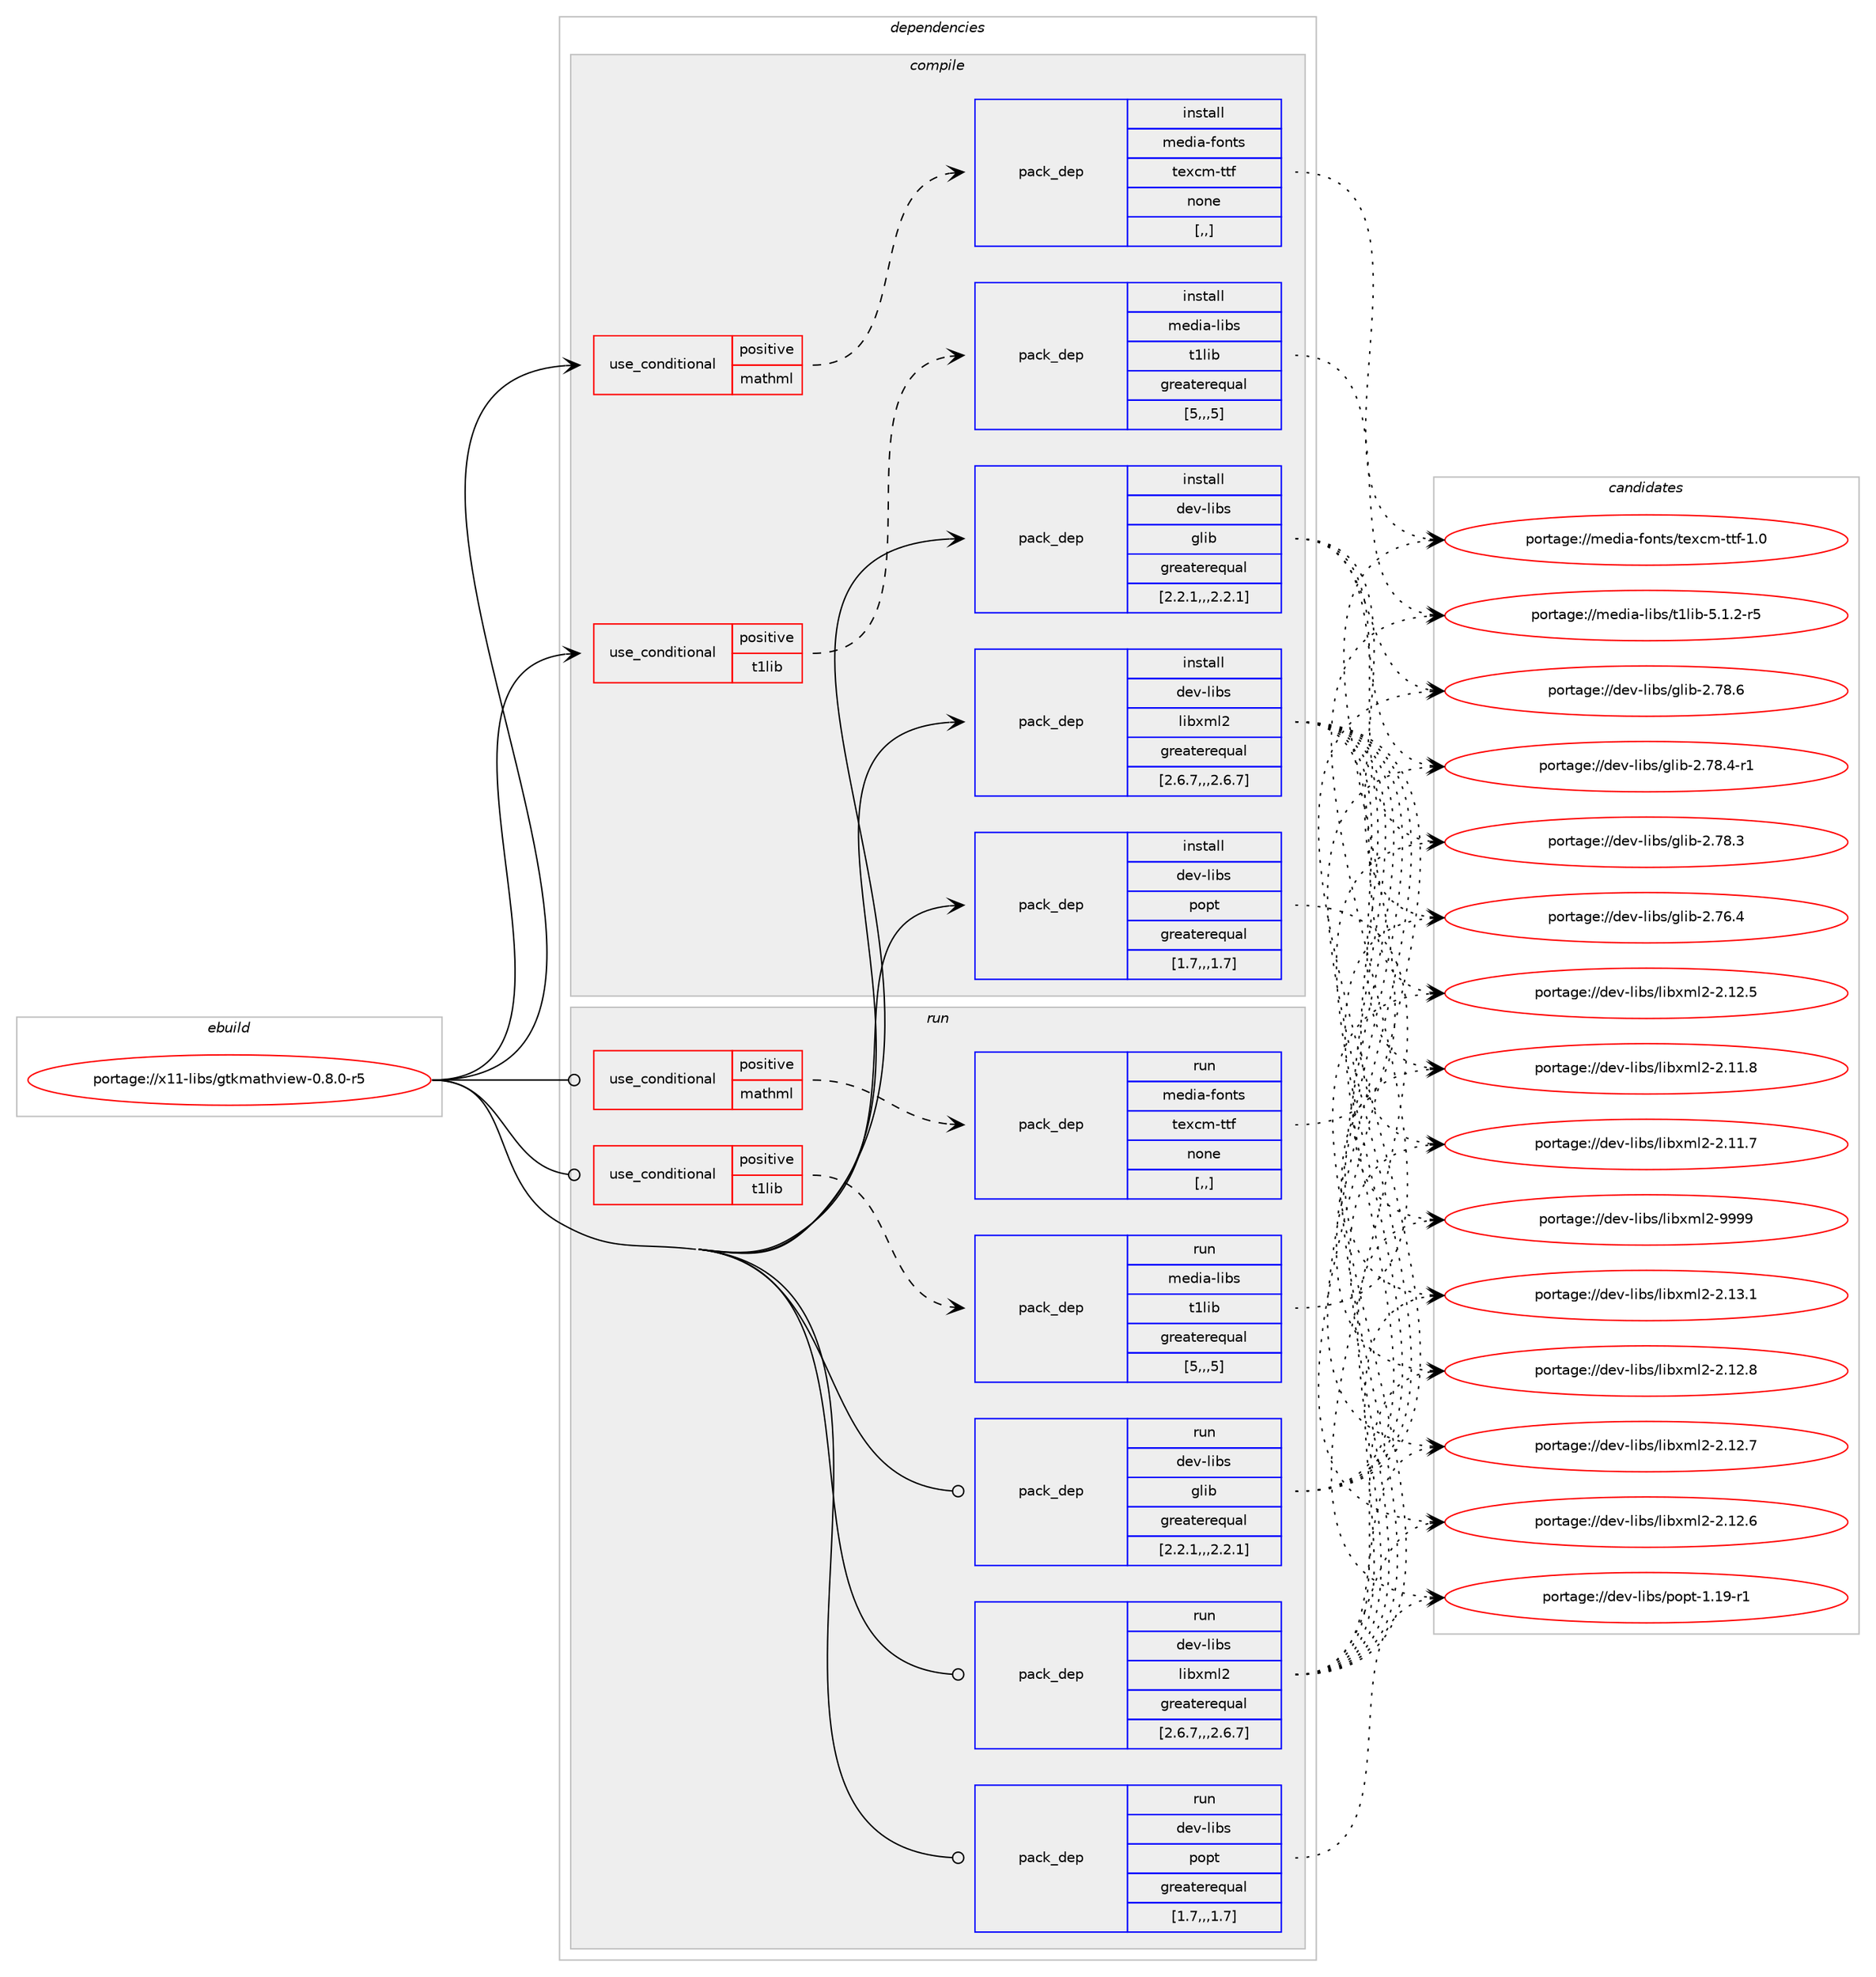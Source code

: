 digraph prolog {

# *************
# Graph options
# *************

newrank=true;
concentrate=true;
compound=true;
graph [rankdir=LR,fontname=Helvetica,fontsize=10,ranksep=1.5];#, ranksep=2.5, nodesep=0.2];
edge  [arrowhead=vee];
node  [fontname=Helvetica,fontsize=10];

# **********
# The ebuild
# **********

subgraph cluster_leftcol {
color=gray;
label=<<i>ebuild</i>>;
id [label="portage://x11-libs/gtkmathview-0.8.0-r5", color=red, width=4, href="../x11-libs/gtkmathview-0.8.0-r5.svg"];
}

# ****************
# The dependencies
# ****************

subgraph cluster_midcol {
color=gray;
label=<<i>dependencies</i>>;
subgraph cluster_compile {
fillcolor="#eeeeee";
style=filled;
label=<<i>compile</i>>;
subgraph cond121815 {
dependency458206 [label=<<TABLE BORDER="0" CELLBORDER="1" CELLSPACING="0" CELLPADDING="4"><TR><TD ROWSPAN="3" CELLPADDING="10">use_conditional</TD></TR><TR><TD>positive</TD></TR><TR><TD>mathml</TD></TR></TABLE>>, shape=none, color=red];
subgraph pack333009 {
dependency458207 [label=<<TABLE BORDER="0" CELLBORDER="1" CELLSPACING="0" CELLPADDING="4" WIDTH="220"><TR><TD ROWSPAN="6" CELLPADDING="30">pack_dep</TD></TR><TR><TD WIDTH="110">install</TD></TR><TR><TD>media-fonts</TD></TR><TR><TD>texcm-ttf</TD></TR><TR><TD>none</TD></TR><TR><TD>[,,]</TD></TR></TABLE>>, shape=none, color=blue];
}
dependency458206:e -> dependency458207:w [weight=20,style="dashed",arrowhead="vee"];
}
id:e -> dependency458206:w [weight=20,style="solid",arrowhead="vee"];
subgraph cond121816 {
dependency458208 [label=<<TABLE BORDER="0" CELLBORDER="1" CELLSPACING="0" CELLPADDING="4"><TR><TD ROWSPAN="3" CELLPADDING="10">use_conditional</TD></TR><TR><TD>positive</TD></TR><TR><TD>t1lib</TD></TR></TABLE>>, shape=none, color=red];
subgraph pack333010 {
dependency458209 [label=<<TABLE BORDER="0" CELLBORDER="1" CELLSPACING="0" CELLPADDING="4" WIDTH="220"><TR><TD ROWSPAN="6" CELLPADDING="30">pack_dep</TD></TR><TR><TD WIDTH="110">install</TD></TR><TR><TD>media-libs</TD></TR><TR><TD>t1lib</TD></TR><TR><TD>greaterequal</TD></TR><TR><TD>[5,,,5]</TD></TR></TABLE>>, shape=none, color=blue];
}
dependency458208:e -> dependency458209:w [weight=20,style="dashed",arrowhead="vee"];
}
id:e -> dependency458208:w [weight=20,style="solid",arrowhead="vee"];
subgraph pack333011 {
dependency458210 [label=<<TABLE BORDER="0" CELLBORDER="1" CELLSPACING="0" CELLPADDING="4" WIDTH="220"><TR><TD ROWSPAN="6" CELLPADDING="30">pack_dep</TD></TR><TR><TD WIDTH="110">install</TD></TR><TR><TD>dev-libs</TD></TR><TR><TD>glib</TD></TR><TR><TD>greaterequal</TD></TR><TR><TD>[2.2.1,,,2.2.1]</TD></TR></TABLE>>, shape=none, color=blue];
}
id:e -> dependency458210:w [weight=20,style="solid",arrowhead="vee"];
subgraph pack333012 {
dependency458211 [label=<<TABLE BORDER="0" CELLBORDER="1" CELLSPACING="0" CELLPADDING="4" WIDTH="220"><TR><TD ROWSPAN="6" CELLPADDING="30">pack_dep</TD></TR><TR><TD WIDTH="110">install</TD></TR><TR><TD>dev-libs</TD></TR><TR><TD>libxml2</TD></TR><TR><TD>greaterequal</TD></TR><TR><TD>[2.6.7,,,2.6.7]</TD></TR></TABLE>>, shape=none, color=blue];
}
id:e -> dependency458211:w [weight=20,style="solid",arrowhead="vee"];
subgraph pack333013 {
dependency458212 [label=<<TABLE BORDER="0" CELLBORDER="1" CELLSPACING="0" CELLPADDING="4" WIDTH="220"><TR><TD ROWSPAN="6" CELLPADDING="30">pack_dep</TD></TR><TR><TD WIDTH="110">install</TD></TR><TR><TD>dev-libs</TD></TR><TR><TD>popt</TD></TR><TR><TD>greaterequal</TD></TR><TR><TD>[1.7,,,1.7]</TD></TR></TABLE>>, shape=none, color=blue];
}
id:e -> dependency458212:w [weight=20,style="solid",arrowhead="vee"];
}
subgraph cluster_compileandrun {
fillcolor="#eeeeee";
style=filled;
label=<<i>compile and run</i>>;
}
subgraph cluster_run {
fillcolor="#eeeeee";
style=filled;
label=<<i>run</i>>;
subgraph cond121817 {
dependency458213 [label=<<TABLE BORDER="0" CELLBORDER="1" CELLSPACING="0" CELLPADDING="4"><TR><TD ROWSPAN="3" CELLPADDING="10">use_conditional</TD></TR><TR><TD>positive</TD></TR><TR><TD>mathml</TD></TR></TABLE>>, shape=none, color=red];
subgraph pack333014 {
dependency458214 [label=<<TABLE BORDER="0" CELLBORDER="1" CELLSPACING="0" CELLPADDING="4" WIDTH="220"><TR><TD ROWSPAN="6" CELLPADDING="30">pack_dep</TD></TR><TR><TD WIDTH="110">run</TD></TR><TR><TD>media-fonts</TD></TR><TR><TD>texcm-ttf</TD></TR><TR><TD>none</TD></TR><TR><TD>[,,]</TD></TR></TABLE>>, shape=none, color=blue];
}
dependency458213:e -> dependency458214:w [weight=20,style="dashed",arrowhead="vee"];
}
id:e -> dependency458213:w [weight=20,style="solid",arrowhead="odot"];
subgraph cond121818 {
dependency458215 [label=<<TABLE BORDER="0" CELLBORDER="1" CELLSPACING="0" CELLPADDING="4"><TR><TD ROWSPAN="3" CELLPADDING="10">use_conditional</TD></TR><TR><TD>positive</TD></TR><TR><TD>t1lib</TD></TR></TABLE>>, shape=none, color=red];
subgraph pack333015 {
dependency458216 [label=<<TABLE BORDER="0" CELLBORDER="1" CELLSPACING="0" CELLPADDING="4" WIDTH="220"><TR><TD ROWSPAN="6" CELLPADDING="30">pack_dep</TD></TR><TR><TD WIDTH="110">run</TD></TR><TR><TD>media-libs</TD></TR><TR><TD>t1lib</TD></TR><TR><TD>greaterequal</TD></TR><TR><TD>[5,,,5]</TD></TR></TABLE>>, shape=none, color=blue];
}
dependency458215:e -> dependency458216:w [weight=20,style="dashed",arrowhead="vee"];
}
id:e -> dependency458215:w [weight=20,style="solid",arrowhead="odot"];
subgraph pack333016 {
dependency458217 [label=<<TABLE BORDER="0" CELLBORDER="1" CELLSPACING="0" CELLPADDING="4" WIDTH="220"><TR><TD ROWSPAN="6" CELLPADDING="30">pack_dep</TD></TR><TR><TD WIDTH="110">run</TD></TR><TR><TD>dev-libs</TD></TR><TR><TD>glib</TD></TR><TR><TD>greaterequal</TD></TR><TR><TD>[2.2.1,,,2.2.1]</TD></TR></TABLE>>, shape=none, color=blue];
}
id:e -> dependency458217:w [weight=20,style="solid",arrowhead="odot"];
subgraph pack333017 {
dependency458218 [label=<<TABLE BORDER="0" CELLBORDER="1" CELLSPACING="0" CELLPADDING="4" WIDTH="220"><TR><TD ROWSPAN="6" CELLPADDING="30">pack_dep</TD></TR><TR><TD WIDTH="110">run</TD></TR><TR><TD>dev-libs</TD></TR><TR><TD>libxml2</TD></TR><TR><TD>greaterequal</TD></TR><TR><TD>[2.6.7,,,2.6.7]</TD></TR></TABLE>>, shape=none, color=blue];
}
id:e -> dependency458218:w [weight=20,style="solid",arrowhead="odot"];
subgraph pack333018 {
dependency458219 [label=<<TABLE BORDER="0" CELLBORDER="1" CELLSPACING="0" CELLPADDING="4" WIDTH="220"><TR><TD ROWSPAN="6" CELLPADDING="30">pack_dep</TD></TR><TR><TD WIDTH="110">run</TD></TR><TR><TD>dev-libs</TD></TR><TR><TD>popt</TD></TR><TR><TD>greaterequal</TD></TR><TR><TD>[1.7,,,1.7]</TD></TR></TABLE>>, shape=none, color=blue];
}
id:e -> dependency458219:w [weight=20,style="solid",arrowhead="odot"];
}
}

# **************
# The candidates
# **************

subgraph cluster_choices {
rank=same;
color=gray;
label=<<i>candidates</i>>;

subgraph choice333009 {
color=black;
nodesep=1;
choice109101100105974510211111011611547116101120991094511611610245494648 [label="portage://media-fonts/texcm-ttf-1.0", color=red, width=4,href="../media-fonts/texcm-ttf-1.0.svg"];
dependency458207:e -> choice109101100105974510211111011611547116101120991094511611610245494648:w [style=dotted,weight="100"];
}
subgraph choice333010 {
color=black;
nodesep=1;
choice1091011001059745108105981154711649108105984553464946504511453 [label="portage://media-libs/t1lib-5.1.2-r5", color=red, width=4,href="../media-libs/t1lib-5.1.2-r5.svg"];
dependency458209:e -> choice1091011001059745108105981154711649108105984553464946504511453:w [style=dotted,weight="100"];
}
subgraph choice333011 {
color=black;
nodesep=1;
choice1001011184510810598115471031081059845504655564654 [label="portage://dev-libs/glib-2.78.6", color=red, width=4,href="../dev-libs/glib-2.78.6.svg"];
choice10010111845108105981154710310810598455046555646524511449 [label="portage://dev-libs/glib-2.78.4-r1", color=red, width=4,href="../dev-libs/glib-2.78.4-r1.svg"];
choice1001011184510810598115471031081059845504655564651 [label="portage://dev-libs/glib-2.78.3", color=red, width=4,href="../dev-libs/glib-2.78.3.svg"];
choice1001011184510810598115471031081059845504655544652 [label="portage://dev-libs/glib-2.76.4", color=red, width=4,href="../dev-libs/glib-2.76.4.svg"];
dependency458210:e -> choice1001011184510810598115471031081059845504655564654:w [style=dotted,weight="100"];
dependency458210:e -> choice10010111845108105981154710310810598455046555646524511449:w [style=dotted,weight="100"];
dependency458210:e -> choice1001011184510810598115471031081059845504655564651:w [style=dotted,weight="100"];
dependency458210:e -> choice1001011184510810598115471031081059845504655544652:w [style=dotted,weight="100"];
}
subgraph choice333012 {
color=black;
nodesep=1;
choice10010111845108105981154710810598120109108504557575757 [label="portage://dev-libs/libxml2-9999", color=red, width=4,href="../dev-libs/libxml2-9999.svg"];
choice100101118451081059811547108105981201091085045504649514649 [label="portage://dev-libs/libxml2-2.13.1", color=red, width=4,href="../dev-libs/libxml2-2.13.1.svg"];
choice100101118451081059811547108105981201091085045504649504656 [label="portage://dev-libs/libxml2-2.12.8", color=red, width=4,href="../dev-libs/libxml2-2.12.8.svg"];
choice100101118451081059811547108105981201091085045504649504655 [label="portage://dev-libs/libxml2-2.12.7", color=red, width=4,href="../dev-libs/libxml2-2.12.7.svg"];
choice100101118451081059811547108105981201091085045504649504654 [label="portage://dev-libs/libxml2-2.12.6", color=red, width=4,href="../dev-libs/libxml2-2.12.6.svg"];
choice100101118451081059811547108105981201091085045504649504653 [label="portage://dev-libs/libxml2-2.12.5", color=red, width=4,href="../dev-libs/libxml2-2.12.5.svg"];
choice100101118451081059811547108105981201091085045504649494656 [label="portage://dev-libs/libxml2-2.11.8", color=red, width=4,href="../dev-libs/libxml2-2.11.8.svg"];
choice100101118451081059811547108105981201091085045504649494655 [label="portage://dev-libs/libxml2-2.11.7", color=red, width=4,href="../dev-libs/libxml2-2.11.7.svg"];
dependency458211:e -> choice10010111845108105981154710810598120109108504557575757:w [style=dotted,weight="100"];
dependency458211:e -> choice100101118451081059811547108105981201091085045504649514649:w [style=dotted,weight="100"];
dependency458211:e -> choice100101118451081059811547108105981201091085045504649504656:w [style=dotted,weight="100"];
dependency458211:e -> choice100101118451081059811547108105981201091085045504649504655:w [style=dotted,weight="100"];
dependency458211:e -> choice100101118451081059811547108105981201091085045504649504654:w [style=dotted,weight="100"];
dependency458211:e -> choice100101118451081059811547108105981201091085045504649504653:w [style=dotted,weight="100"];
dependency458211:e -> choice100101118451081059811547108105981201091085045504649494656:w [style=dotted,weight="100"];
dependency458211:e -> choice100101118451081059811547108105981201091085045504649494655:w [style=dotted,weight="100"];
}
subgraph choice333013 {
color=black;
nodesep=1;
choice10010111845108105981154711211111211645494649574511449 [label="portage://dev-libs/popt-1.19-r1", color=red, width=4,href="../dev-libs/popt-1.19-r1.svg"];
dependency458212:e -> choice10010111845108105981154711211111211645494649574511449:w [style=dotted,weight="100"];
}
subgraph choice333014 {
color=black;
nodesep=1;
choice109101100105974510211111011611547116101120991094511611610245494648 [label="portage://media-fonts/texcm-ttf-1.0", color=red, width=4,href="../media-fonts/texcm-ttf-1.0.svg"];
dependency458214:e -> choice109101100105974510211111011611547116101120991094511611610245494648:w [style=dotted,weight="100"];
}
subgraph choice333015 {
color=black;
nodesep=1;
choice1091011001059745108105981154711649108105984553464946504511453 [label="portage://media-libs/t1lib-5.1.2-r5", color=red, width=4,href="../media-libs/t1lib-5.1.2-r5.svg"];
dependency458216:e -> choice1091011001059745108105981154711649108105984553464946504511453:w [style=dotted,weight="100"];
}
subgraph choice333016 {
color=black;
nodesep=1;
choice1001011184510810598115471031081059845504655564654 [label="portage://dev-libs/glib-2.78.6", color=red, width=4,href="../dev-libs/glib-2.78.6.svg"];
choice10010111845108105981154710310810598455046555646524511449 [label="portage://dev-libs/glib-2.78.4-r1", color=red, width=4,href="../dev-libs/glib-2.78.4-r1.svg"];
choice1001011184510810598115471031081059845504655564651 [label="portage://dev-libs/glib-2.78.3", color=red, width=4,href="../dev-libs/glib-2.78.3.svg"];
choice1001011184510810598115471031081059845504655544652 [label="portage://dev-libs/glib-2.76.4", color=red, width=4,href="../dev-libs/glib-2.76.4.svg"];
dependency458217:e -> choice1001011184510810598115471031081059845504655564654:w [style=dotted,weight="100"];
dependency458217:e -> choice10010111845108105981154710310810598455046555646524511449:w [style=dotted,weight="100"];
dependency458217:e -> choice1001011184510810598115471031081059845504655564651:w [style=dotted,weight="100"];
dependency458217:e -> choice1001011184510810598115471031081059845504655544652:w [style=dotted,weight="100"];
}
subgraph choice333017 {
color=black;
nodesep=1;
choice10010111845108105981154710810598120109108504557575757 [label="portage://dev-libs/libxml2-9999", color=red, width=4,href="../dev-libs/libxml2-9999.svg"];
choice100101118451081059811547108105981201091085045504649514649 [label="portage://dev-libs/libxml2-2.13.1", color=red, width=4,href="../dev-libs/libxml2-2.13.1.svg"];
choice100101118451081059811547108105981201091085045504649504656 [label="portage://dev-libs/libxml2-2.12.8", color=red, width=4,href="../dev-libs/libxml2-2.12.8.svg"];
choice100101118451081059811547108105981201091085045504649504655 [label="portage://dev-libs/libxml2-2.12.7", color=red, width=4,href="../dev-libs/libxml2-2.12.7.svg"];
choice100101118451081059811547108105981201091085045504649504654 [label="portage://dev-libs/libxml2-2.12.6", color=red, width=4,href="../dev-libs/libxml2-2.12.6.svg"];
choice100101118451081059811547108105981201091085045504649504653 [label="portage://dev-libs/libxml2-2.12.5", color=red, width=4,href="../dev-libs/libxml2-2.12.5.svg"];
choice100101118451081059811547108105981201091085045504649494656 [label="portage://dev-libs/libxml2-2.11.8", color=red, width=4,href="../dev-libs/libxml2-2.11.8.svg"];
choice100101118451081059811547108105981201091085045504649494655 [label="portage://dev-libs/libxml2-2.11.7", color=red, width=4,href="../dev-libs/libxml2-2.11.7.svg"];
dependency458218:e -> choice10010111845108105981154710810598120109108504557575757:w [style=dotted,weight="100"];
dependency458218:e -> choice100101118451081059811547108105981201091085045504649514649:w [style=dotted,weight="100"];
dependency458218:e -> choice100101118451081059811547108105981201091085045504649504656:w [style=dotted,weight="100"];
dependency458218:e -> choice100101118451081059811547108105981201091085045504649504655:w [style=dotted,weight="100"];
dependency458218:e -> choice100101118451081059811547108105981201091085045504649504654:w [style=dotted,weight="100"];
dependency458218:e -> choice100101118451081059811547108105981201091085045504649504653:w [style=dotted,weight="100"];
dependency458218:e -> choice100101118451081059811547108105981201091085045504649494656:w [style=dotted,weight="100"];
dependency458218:e -> choice100101118451081059811547108105981201091085045504649494655:w [style=dotted,weight="100"];
}
subgraph choice333018 {
color=black;
nodesep=1;
choice10010111845108105981154711211111211645494649574511449 [label="portage://dev-libs/popt-1.19-r1", color=red, width=4,href="../dev-libs/popt-1.19-r1.svg"];
dependency458219:e -> choice10010111845108105981154711211111211645494649574511449:w [style=dotted,weight="100"];
}
}

}
